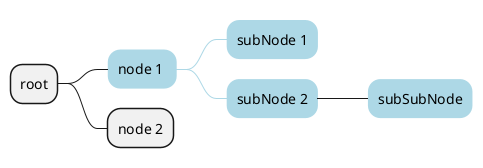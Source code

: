 {
  "sha1": "7cs4l9v2ion918aea5c8ej4l6w3iqcc",
  "insertion": {
    "when": "2024-05-30T20:48:21.170Z",
    "url": "https://github.com/plantuml/plantuml/issues/43#issuecomment-588209385",
    "user": "plantuml@gmail.com"
  }
}
@startmindmap
<style>
mindmapDiagram {
  .myStyle * {
    BackGroundColor lightblue
    LineColor lightblue
  }
}
</style>
* root
** node 1 <<myStyle>>
*** subNode 1
*** subNode 2
**** subSubNode

** node 2
@endmindmap
